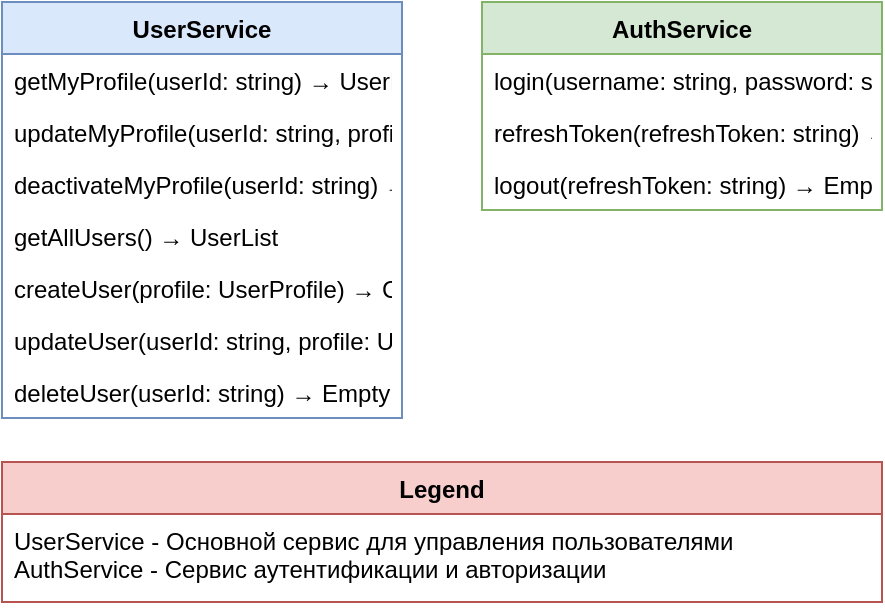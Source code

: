 <mxfile version="20.5.3" type="embed"><diagram name="gRPC Contracts" id="grpc-contracts"><mxGraphModel dx="1670" dy="1040" grid="1" gridSize="10" guides="1" tooltips="1" connect="1" arrows="1" fold="1" page="1" pageScale="1" pageWidth="827" pageHeight="1169" math="0" shadow="0"><root><mxCell id="0"/><mxCell id="1" parent="0"/><mxCell id="2" value="UserService" style="swimlane;fontStyle=1;align=center;verticalAlign=top;childLayout=stackLayout;horizontal=1;startSize=26;horizontalStack=0;resizeParent=1;resizeParentMax=0;resizeLast=0;collapsible=1;marginBottom=0;fillColor=#dae8fc;strokeColor=#6c8ebf;fontColor=#000000;" parent="1" vertex="1"><mxGeometry x="40" y="40" width="200" height="208" as="geometry"/></mxCell><mxCell id="3" value="getMyProfile(userId: string) → UserProfile" style="text;strokeColor=none;fillColor=none;align=left;verticalAlign=top;spacingLeft=4;spacingRight=4;overflow=hidden;points=[[0,0.5],[1,0.5]];portConstraint=eastwest;rotatable=0;" parent="2" vertex="1"><mxGeometry y="26" width="200" height="26" as="geometry"/></mxCell><mxCell id="4" value="updateMyProfile(userId: string, profile: UserProfile) → Empty" style="text;strokeColor=none;fillColor=none;align=left;verticalAlign=top;spacingLeft=4;spacingRight=4;overflow=hidden;points=[[0,0.5],[1,0.5]];portConstraint=eastwest;rotatable=0;" parent="2" vertex="1"><mxGeometry y="52" width="200" height="26" as="geometry"/></mxCell><mxCell id="5" value="deactivateMyProfile(userId: string) → Empty" style="text;strokeColor=none;fillColor=none;align=left;verticalAlign=top;spacingLeft=4;spacingRight=4;overflow=hidden;points=[[0,0.5],[1,0.5]];portConstraint=eastwest;rotatable=0;" parent="2" vertex="1"><mxGeometry y="78" width="200" height="26" as="geometry"/></mxCell><mxCell id="6" value="getAllUsers() → UserList" style="text;strokeColor=none;fillColor=none;align=left;verticalAlign=top;spacingLeft=4;spacingRight=4;overflow=hidden;points=[[0,0.5],[1,0.5]];portConstraint=eastwest;rotatable=0;" parent="2" vertex="1"><mxGeometry y="104" width="200" height="26" as="geometry"/></mxCell><mxCell id="7" value="createUser(profile: UserProfile) → CreateUserResponse" style="text;strokeColor=none;fillColor=none;align=left;verticalAlign=top;spacingLeft=4;spacingRight=4;overflow=hidden;points=[[0,0.5],[1,0.5]];portConstraint=eastwest;rotatable=0;" parent="2" vertex="1"><mxGeometry y="130" width="200" height="26" as="geometry"/></mxCell><mxCell id="8" value="updateUser(userId: string, profile: UserProfile) → Empty" style="text;strokeColor=none;fillColor=none;align=left;verticalAlign=top;spacingLeft=4;spacingRight=4;overflow=hidden;points=[[0,0.5],[1,0.5]];portConstraint=eastwest;rotatable=0;" parent="2" vertex="1"><mxGeometry y="156" width="200" height="26" as="geometry"/></mxCell><mxCell id="9" value="deleteUser(userId: string) → Empty" style="text;strokeColor=none;fillColor=none;align=left;verticalAlign=top;spacingLeft=4;spacingRight=4;overflow=hidden;points=[[0,0.5],[1,0.5]];portConstraint=eastwest;rotatable=0;" parent="2" vertex="1"><mxGeometry y="182" width="200" height="26" as="geometry"/></mxCell><mxCell id="10" value="AuthService" style="swimlane;fontStyle=1;align=center;verticalAlign=top;childLayout=stackLayout;horizontal=1;startSize=26;horizontalStack=0;resizeParent=1;resizeParentMax=0;resizeLast=0;collapsible=1;marginBottom=0;fillColor=#d5e8d4;strokeColor=#82b366;fontColor=#000000;" parent="1" vertex="1"><mxGeometry x="280" y="40" width="200" height="104" as="geometry"/></mxCell><mxCell id="11" value="login(username: string, password: string) → LoginResponse" style="text;strokeColor=none;fillColor=none;align=left;verticalAlign=top;spacingLeft=4;spacingRight=4;overflow=hidden;points=[[0,0.5],[1,0.5]];portConstraint=eastwest;rotatable=0;" parent="10" vertex="1"><mxGeometry y="26" width="200" height="26" as="geometry"/></mxCell><mxCell id="12" value="refreshToken(refreshToken: string) → LoginResponse" style="text;strokeColor=none;fillColor=none;align=left;verticalAlign=top;spacingLeft=4;spacingRight=4;overflow=hidden;points=[[0,0.5],[1,0.5]];portConstraint=eastwest;rotatable=0;" parent="10" vertex="1"><mxGeometry y="52" width="200" height="26" as="geometry"/></mxCell><mxCell id="13" value="logout(refreshToken: string) → Empty" style="text;strokeColor=none;fillColor=none;align=left;verticalAlign=top;spacingLeft=4;spacingRight=4;overflow=hidden;points=[[0,0.5],[1,0.5]];portConstraint=eastwest;rotatable=0;" parent="10" vertex="1"><mxGeometry y="78" width="200" height="26" as="geometry"/></mxCell><mxCell id="23" value="Legend" style="swimlane;fontStyle=1;align=center;verticalAlign=top;childLayout=stackLayout;horizontal=1;startSize=26;horizontalStack=0;resizeParent=1;resizeParentMax=0;resizeLast=0;collapsible=1;marginBottom=0;fillColor=#f8cecc;strokeColor=#b85450;fontColor=#000000;" parent="1" vertex="1"><mxGeometry x="40" y="270" width="440" height="70" as="geometry"/></mxCell><mxCell id="24" value="UserService - Основной сервис для управления пользователями&#10;AuthService - Сервис аутентификации и авторизации" style="text;strokeColor=none;fillColor=none;align=left;verticalAlign=top;spacingLeft=4;spacingRight=4;overflow=hidden;points=[[0,0.5],[1,0.5]];portConstraint=eastwest;rotatable=0;" parent="23" vertex="1"><mxGeometry y="26" width="440" height="44" as="geometry"/></mxCell></root></mxGraphModel></diagram></mxfile>
